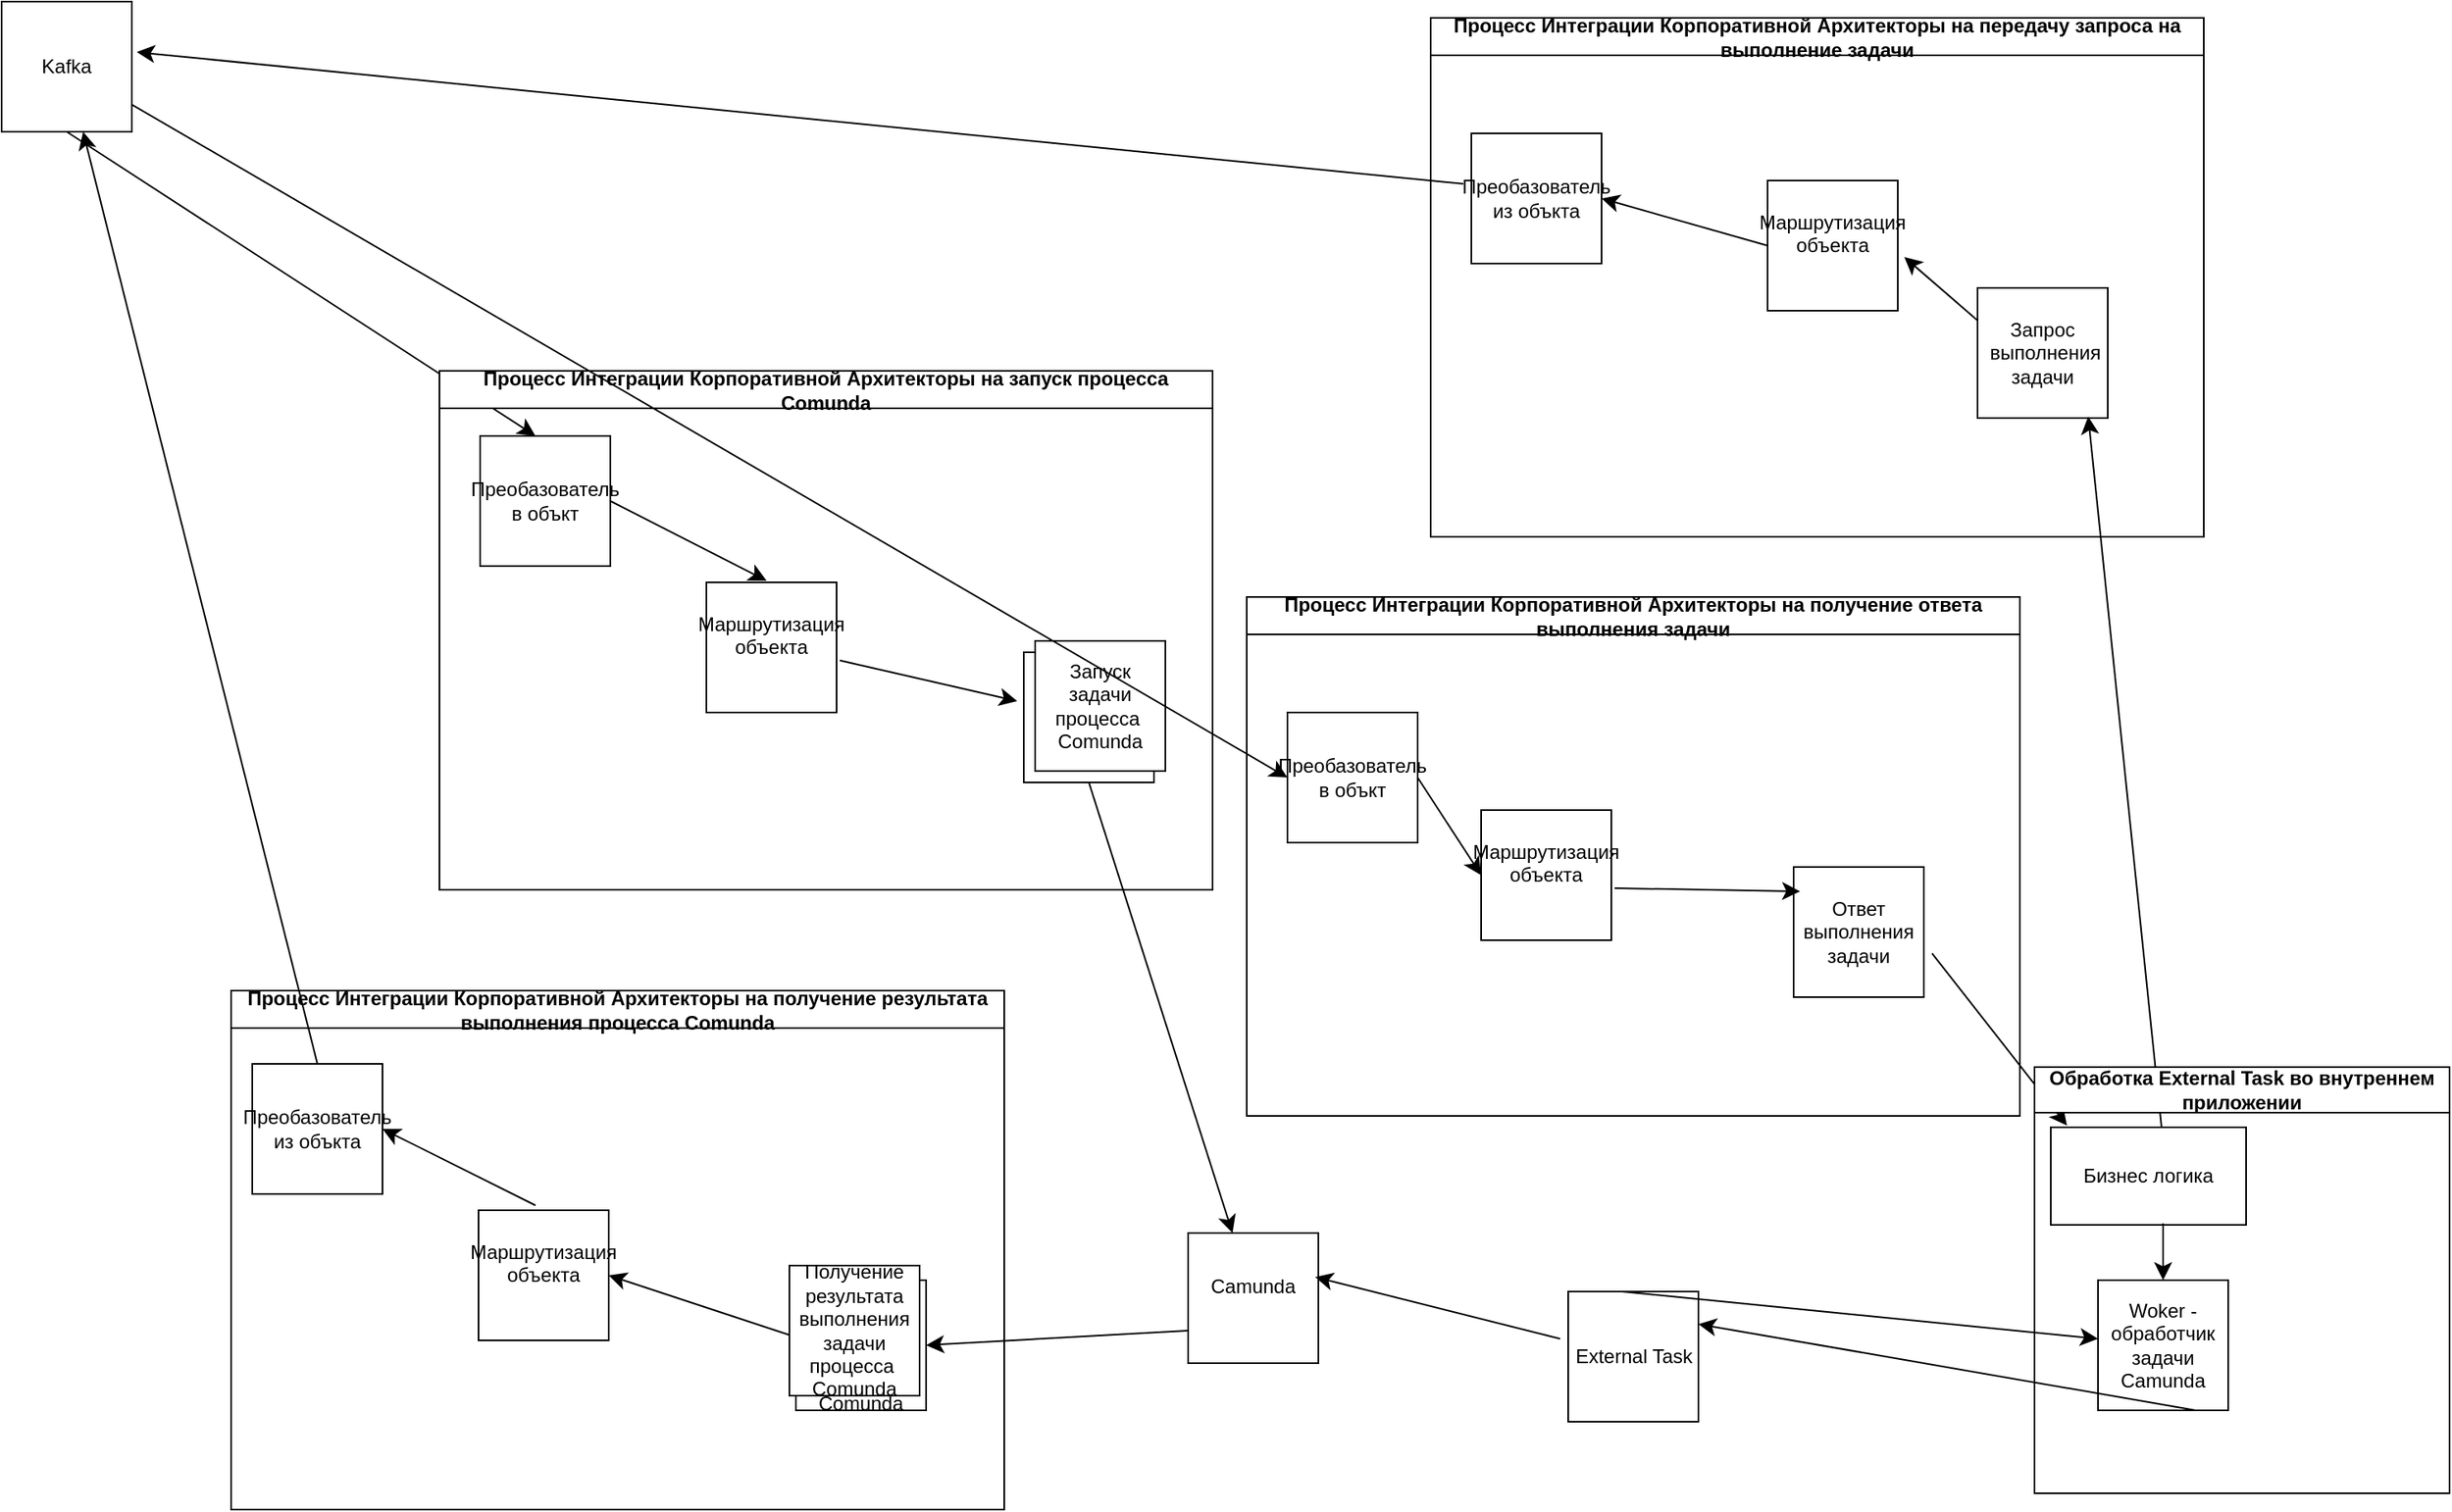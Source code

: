 <mxfile version="24.0.5" type="github">
  <diagram name="Страница — 1" id="jfs0I3XlGHReQJGSgwva">
    <mxGraphModel dx="2172" dy="1270" grid="0" gridSize="10" guides="1" tooltips="1" connect="1" arrows="1" fold="1" page="0" pageScale="1" pageWidth="827" pageHeight="1169" math="0" shadow="0">
      <root>
        <mxCell id="0" />
        <mxCell id="1" parent="0" />
        <mxCell id="MPoNIu0Ecee1fLwCkvbO-1" value="Kafka" style="whiteSpace=wrap;html=1;aspect=fixed;" vertex="1" parent="1">
          <mxGeometry x="-609" y="-240" width="80" height="80" as="geometry" />
        </mxCell>
        <mxCell id="MPoNIu0Ecee1fLwCkvbO-3" value="Преобазователь в объкт" style="whiteSpace=wrap;html=1;aspect=fixed;" vertex="1" parent="1">
          <mxGeometry x="-315" y="27" width="80" height="80" as="geometry" />
        </mxCell>
        <mxCell id="MPoNIu0Ecee1fLwCkvbO-4" value="" style="endArrow=classic;html=1;rounded=0;fontSize=12;startSize=8;endSize=8;curved=1;exitX=0.5;exitY=1;exitDx=0;exitDy=0;entryX=0.425;entryY=0;entryDx=0;entryDy=0;entryPerimeter=0;" edge="1" parent="1" source="MPoNIu0Ecee1fLwCkvbO-1" target="MPoNIu0Ecee1fLwCkvbO-3">
          <mxGeometry width="50" height="50" relative="1" as="geometry">
            <mxPoint x="175" y="225" as="sourcePoint" />
            <mxPoint x="225" y="175" as="targetPoint" />
          </mxGeometry>
        </mxCell>
        <mxCell id="MPoNIu0Ecee1fLwCkvbO-5" value="Маршрутизация объекта&lt;div&gt;&lt;br&gt;&lt;/div&gt;" style="whiteSpace=wrap;html=1;aspect=fixed;" vertex="1" parent="1">
          <mxGeometry x="-176" y="117" width="80" height="80" as="geometry" />
        </mxCell>
        <mxCell id="MPoNIu0Ecee1fLwCkvbO-6" value="" style="endArrow=classic;html=1;rounded=0;fontSize=12;startSize=8;endSize=8;curved=1;exitX=1;exitY=0.5;exitDx=0;exitDy=0;" edge="1" parent="1" source="MPoNIu0Ecee1fLwCkvbO-3">
          <mxGeometry width="50" height="50" relative="1" as="geometry">
            <mxPoint x="175" y="225" as="sourcePoint" />
            <mxPoint x="-139" y="116" as="targetPoint" />
          </mxGeometry>
        </mxCell>
        <mxCell id="MPoNIu0Ecee1fLwCkvbO-9" value="Woker - обработчик задачи Camunda" style="whiteSpace=wrap;html=1;aspect=fixed;" vertex="1" parent="1">
          <mxGeometry x="679" y="546" width="80" height="80" as="geometry" />
        </mxCell>
        <mxCell id="MPoNIu0Ecee1fLwCkvbO-10" value="" style="endArrow=classic;html=1;rounded=0;fontSize=12;startSize=8;endSize=8;curved=1;exitX=1.025;exitY=0.6;exitDx=0;exitDy=0;exitPerimeter=0;entryX=-0.05;entryY=0.375;entryDx=0;entryDy=0;entryPerimeter=0;" edge="1" parent="1" source="MPoNIu0Ecee1fLwCkvbO-5" target="MPoNIu0Ecee1fLwCkvbO-14">
          <mxGeometry width="50" height="50" relative="1" as="geometry">
            <mxPoint x="175" y="225" as="sourcePoint" />
            <mxPoint x="157" y="193" as="targetPoint" />
          </mxGeometry>
        </mxCell>
        <mxCell id="MPoNIu0Ecee1fLwCkvbO-11" value="External Task" style="whiteSpace=wrap;html=1;aspect=fixed;" vertex="1" parent="1">
          <mxGeometry x="353.5" y="553" width="80" height="80" as="geometry" />
        </mxCell>
        <mxCell id="MPoNIu0Ecee1fLwCkvbO-12" value="" style="endArrow=classic;html=1;rounded=0;fontSize=12;startSize=8;endSize=8;curved=1;exitX=0.413;exitY=0;exitDx=0;exitDy=0;exitPerimeter=0;" edge="1" parent="1" source="MPoNIu0Ecee1fLwCkvbO-11" target="MPoNIu0Ecee1fLwCkvbO-9">
          <mxGeometry width="50" height="50" relative="1" as="geometry">
            <mxPoint x="175" y="225" as="sourcePoint" />
            <mxPoint x="225" y="175" as="targetPoint" />
          </mxGeometry>
        </mxCell>
        <mxCell id="MPoNIu0Ecee1fLwCkvbO-13" value="" style="endArrow=classic;html=1;rounded=0;fontSize=12;startSize=8;endSize=8;curved=1;exitX=0.75;exitY=1;exitDx=0;exitDy=0;entryX=1;entryY=0.25;entryDx=0;entryDy=0;" edge="1" parent="1" source="MPoNIu0Ecee1fLwCkvbO-9" target="MPoNIu0Ecee1fLwCkvbO-11">
          <mxGeometry width="50" height="50" relative="1" as="geometry">
            <mxPoint x="175" y="225" as="sourcePoint" />
            <mxPoint x="219" y="344" as="targetPoint" />
          </mxGeometry>
        </mxCell>
        <mxCell id="MPoNIu0Ecee1fLwCkvbO-14" value="Запуск задачи процесса&amp;nbsp; Comunda" style="whiteSpace=wrap;html=1;aspect=fixed;" vertex="1" parent="1">
          <mxGeometry x="19" y="160" width="80" height="80" as="geometry" />
        </mxCell>
        <mxCell id="MPoNIu0Ecee1fLwCkvbO-15" value="" style="endArrow=classic;html=1;rounded=0;fontSize=12;startSize=8;endSize=8;curved=1;exitX=0.5;exitY=1;exitDx=0;exitDy=0;" edge="1" parent="1" source="MPoNIu0Ecee1fLwCkvbO-14" target="MPoNIu0Ecee1fLwCkvbO-16">
          <mxGeometry width="50" height="50" relative="1" as="geometry">
            <mxPoint x="175" y="225" as="sourcePoint" />
            <mxPoint x="102" y="500" as="targetPoint" />
          </mxGeometry>
        </mxCell>
        <mxCell id="MPoNIu0Ecee1fLwCkvbO-16" value="Camunda&lt;div&gt;&lt;br&gt;&lt;/div&gt;" style="whiteSpace=wrap;html=1;aspect=fixed;" vertex="1" parent="1">
          <mxGeometry x="120" y="517" width="80" height="80" as="geometry" />
        </mxCell>
        <mxCell id="MPoNIu0Ecee1fLwCkvbO-17" value="" style="endArrow=classic;html=1;rounded=0;fontSize=12;startSize=8;endSize=8;curved=1;entryX=0.975;entryY=0.338;entryDx=0;entryDy=0;entryPerimeter=0;exitX=-0.062;exitY=0.363;exitDx=0;exitDy=0;exitPerimeter=0;" edge="1" parent="1" source="MPoNIu0Ecee1fLwCkvbO-11" target="MPoNIu0Ecee1fLwCkvbO-16">
          <mxGeometry width="50" height="50" relative="1" as="geometry">
            <mxPoint x="172" y="420" as="sourcePoint" />
            <mxPoint x="225" y="175" as="targetPoint" />
          </mxGeometry>
        </mxCell>
        <mxCell id="MPoNIu0Ecee1fLwCkvbO-18" value="Процесс Интеграции Корпоративной Архитекторы на запуск процесса Comunda" style="swimlane;whiteSpace=wrap;html=1;" vertex="1" parent="1">
          <mxGeometry x="-340" y="-13" width="475" height="319" as="geometry" />
        </mxCell>
        <mxCell id="MPoNIu0Ecee1fLwCkvbO-20" value="Преобазователь из объкта" style="whiteSpace=wrap;html=1;aspect=fixed;" vertex="1" parent="1">
          <mxGeometry x="-455" y="413" width="80" height="80" as="geometry" />
        </mxCell>
        <mxCell id="MPoNIu0Ecee1fLwCkvbO-21" value="Маршрутизация объекта&lt;div&gt;&lt;br&gt;&lt;/div&gt;" style="whiteSpace=wrap;html=1;aspect=fixed;" vertex="1" parent="1">
          <mxGeometry x="-316" y="503" width="80" height="80" as="geometry" />
        </mxCell>
        <mxCell id="MPoNIu0Ecee1fLwCkvbO-22" value="" style="endArrow=classic;html=1;rounded=0;fontSize=12;startSize=8;endSize=8;curved=1;entryX=1;entryY=0.5;entryDx=0;entryDy=0;" edge="1" parent="1" target="MPoNIu0Ecee1fLwCkvbO-20">
          <mxGeometry width="50" height="50" relative="1" as="geometry">
            <mxPoint x="-281" y="500" as="sourcePoint" />
            <mxPoint x="-351" y="428" as="targetPoint" />
          </mxGeometry>
        </mxCell>
        <mxCell id="MPoNIu0Ecee1fLwCkvbO-23" value="" style="endArrow=classic;html=1;rounded=0;fontSize=12;startSize=8;endSize=8;curved=1;entryX=1;entryY=0.5;entryDx=0;entryDy=0;" edge="1" parent="1" target="MPoNIu0Ecee1fLwCkvbO-21">
          <mxGeometry width="50" height="50" relative="1" as="geometry">
            <mxPoint x="-124" y="580" as="sourcePoint" />
            <mxPoint x="-213" y="532" as="targetPoint" />
          </mxGeometry>
        </mxCell>
        <mxCell id="MPoNIu0Ecee1fLwCkvbO-24" value="Получение результата выполнения задачи процесса&amp;nbsp; Comunda" style="whiteSpace=wrap;html=1;aspect=fixed;" vertex="1" parent="1">
          <mxGeometry x="-121" y="546" width="80" height="80" as="geometry" />
        </mxCell>
        <mxCell id="MPoNIu0Ecee1fLwCkvbO-25" value="Процесс Интеграции Корпоративной Архитекторы на получение результата выполнения процесса Comunda" style="swimlane;whiteSpace=wrap;html=1;" vertex="1" parent="1">
          <mxGeometry x="-468" y="368" width="475" height="319" as="geometry" />
        </mxCell>
        <mxCell id="MPoNIu0Ecee1fLwCkvbO-26" value="" style="endArrow=classic;html=1;rounded=0;fontSize=12;startSize=8;endSize=8;curved=1;entryX=1;entryY=0.5;entryDx=0;entryDy=0;exitX=0;exitY=0.75;exitDx=0;exitDy=0;" edge="1" parent="1" source="MPoNIu0Ecee1fLwCkvbO-16" target="MPoNIu0Ecee1fLwCkvbO-24">
          <mxGeometry width="50" height="50" relative="1" as="geometry">
            <mxPoint x="110" y="564" as="sourcePoint" />
            <mxPoint x="-26" y="474" as="targetPoint" />
          </mxGeometry>
        </mxCell>
        <mxCell id="MPoNIu0Ecee1fLwCkvbO-27" value="" style="endArrow=classic;html=1;rounded=0;fontSize=12;startSize=8;endSize=8;curved=1;exitX=0.5;exitY=0;exitDx=0;exitDy=0;" edge="1" parent="1" source="MPoNIu0Ecee1fLwCkvbO-20" target="MPoNIu0Ecee1fLwCkvbO-1">
          <mxGeometry width="50" height="50" relative="1" as="geometry">
            <mxPoint x="-76" y="324" as="sourcePoint" />
            <mxPoint x="-26" y="274" as="targetPoint" />
          </mxGeometry>
        </mxCell>
        <mxCell id="MPoNIu0Ecee1fLwCkvbO-28" value="Запуск задачи процесса&amp;nbsp; Comunda" style="whiteSpace=wrap;html=1;aspect=fixed;" vertex="1" parent="1">
          <mxGeometry x="26" y="153" width="80" height="80" as="geometry" />
        </mxCell>
        <mxCell id="MPoNIu0Ecee1fLwCkvbO-29" value="Получение результата выполнения задачи процесса&amp;nbsp; Comunda" style="whiteSpace=wrap;html=1;aspect=fixed;" vertex="1" parent="1">
          <mxGeometry x="-125" y="537" width="80" height="80" as="geometry" />
        </mxCell>
        <mxCell id="MPoNIu0Ecee1fLwCkvbO-35" value="Процесс Интеграции Корпоративной Архитекторы на получение ответа выполнения задачи" style="swimlane;whiteSpace=wrap;html=1;" vertex="1" parent="1">
          <mxGeometry x="156" y="126" width="475" height="319" as="geometry" />
        </mxCell>
        <mxCell id="MPoNIu0Ecee1fLwCkvbO-30" value="Преобазователь в объкт" style="whiteSpace=wrap;html=1;aspect=fixed;" vertex="1" parent="MPoNIu0Ecee1fLwCkvbO-35">
          <mxGeometry x="25" y="71" width="80" height="80" as="geometry" />
        </mxCell>
        <mxCell id="MPoNIu0Ecee1fLwCkvbO-31" value="Маршрутизация объекта&lt;div&gt;&lt;br&gt;&lt;/div&gt;" style="whiteSpace=wrap;html=1;aspect=fixed;" vertex="1" parent="MPoNIu0Ecee1fLwCkvbO-35">
          <mxGeometry x="144" y="131" width="80" height="80" as="geometry" />
        </mxCell>
        <mxCell id="MPoNIu0Ecee1fLwCkvbO-36" value="Ответ выполнения задачи" style="whiteSpace=wrap;html=1;aspect=fixed;" vertex="1" parent="MPoNIu0Ecee1fLwCkvbO-35">
          <mxGeometry x="336" y="166" width="80" height="80" as="geometry" />
        </mxCell>
        <mxCell id="MPoNIu0Ecee1fLwCkvbO-33" value="" style="endArrow=classic;html=1;rounded=0;fontSize=12;startSize=8;endSize=8;curved=1;exitX=1.025;exitY=0.6;exitDx=0;exitDy=0;exitPerimeter=0;entryX=-0.05;entryY=0.375;entryDx=0;entryDy=0;entryPerimeter=0;" edge="1" parent="MPoNIu0Ecee1fLwCkvbO-35" source="MPoNIu0Ecee1fLwCkvbO-31">
          <mxGeometry width="50" height="50" relative="1" as="geometry">
            <mxPoint x="506" y="-27" as="sourcePoint" />
            <mxPoint x="340" y="181" as="targetPoint" />
          </mxGeometry>
        </mxCell>
        <mxCell id="MPoNIu0Ecee1fLwCkvbO-32" value="" style="endArrow=classic;html=1;rounded=0;fontSize=12;startSize=8;endSize=8;curved=1;exitX=1;exitY=0.5;exitDx=0;exitDy=0;entryX=0;entryY=0.5;entryDx=0;entryDy=0;" edge="1" parent="MPoNIu0Ecee1fLwCkvbO-35" source="MPoNIu0Ecee1fLwCkvbO-30" target="MPoNIu0Ecee1fLwCkvbO-31">
          <mxGeometry width="50" height="50" relative="1" as="geometry">
            <mxPoint x="506" y="-27" as="sourcePoint" />
            <mxPoint x="192" y="-136" as="targetPoint" />
          </mxGeometry>
        </mxCell>
        <mxCell id="MPoNIu0Ecee1fLwCkvbO-39" value="" style="endArrow=classic;html=1;rounded=0;fontSize=12;startSize=8;endSize=8;curved=1;exitX=1.063;exitY=0.663;exitDx=0;exitDy=0;exitPerimeter=0;entryX=0.083;entryY=-0.017;entryDx=0;entryDy=0;entryPerimeter=0;" edge="1" parent="1" source="MPoNIu0Ecee1fLwCkvbO-36" target="MPoNIu0Ecee1fLwCkvbO-44">
          <mxGeometry width="50" height="50" relative="1" as="geometry">
            <mxPoint x="525" y="116" as="sourcePoint" />
            <mxPoint x="651" y="71" as="targetPoint" />
          </mxGeometry>
        </mxCell>
        <mxCell id="MPoNIu0Ecee1fLwCkvbO-40" value="" style="endArrow=classic;html=1;rounded=0;fontSize=12;startSize=8;endSize=8;curved=1;entryX=0;entryY=0.5;entryDx=0;entryDy=0;" edge="1" parent="1" source="MPoNIu0Ecee1fLwCkvbO-1" target="MPoNIu0Ecee1fLwCkvbO-30">
          <mxGeometry width="50" height="50" relative="1" as="geometry">
            <mxPoint x="-237" y="-123" as="sourcePoint" />
            <mxPoint x="101" y="273" as="targetPoint" />
          </mxGeometry>
        </mxCell>
        <mxCell id="MPoNIu0Ecee1fLwCkvbO-44" value="Бизнес логика" style="whiteSpace=wrap;html=1;" vertex="1" parent="1">
          <mxGeometry x="650" y="452" width="120" height="60" as="geometry" />
        </mxCell>
        <mxCell id="MPoNIu0Ecee1fLwCkvbO-45" value="" style="endArrow=classic;html=1;rounded=0;fontSize=12;startSize=8;endSize=8;curved=1;exitX=0.575;exitY=0.983;exitDx=0;exitDy=0;exitPerimeter=0;entryX=0.5;entryY=0;entryDx=0;entryDy=0;" edge="1" parent="1" source="MPoNIu0Ecee1fLwCkvbO-44" target="MPoNIu0Ecee1fLwCkvbO-9">
          <mxGeometry width="50" height="50" relative="1" as="geometry">
            <mxPoint x="707" y="93" as="sourcePoint" />
            <mxPoint x="656" y="158" as="targetPoint" />
          </mxGeometry>
        </mxCell>
        <mxCell id="MPoNIu0Ecee1fLwCkvbO-46" value="Процесс Интеграции Корпоративной Архитекторы на передачу запроса на выполнение задачи" style="swimlane;whiteSpace=wrap;html=1;" vertex="1" parent="1">
          <mxGeometry x="269" y="-230" width="475" height="319" as="geometry" />
        </mxCell>
        <mxCell id="MPoNIu0Ecee1fLwCkvbO-47" value="Преобазователь из объкта" style="whiteSpace=wrap;html=1;aspect=fixed;" vertex="1" parent="MPoNIu0Ecee1fLwCkvbO-46">
          <mxGeometry x="25" y="71" width="80" height="80" as="geometry" />
        </mxCell>
        <mxCell id="MPoNIu0Ecee1fLwCkvbO-48" value="Маршрутизация объекта&lt;div&gt;&lt;br&gt;&lt;/div&gt;" style="whiteSpace=wrap;html=1;aspect=fixed;" vertex="1" parent="MPoNIu0Ecee1fLwCkvbO-46">
          <mxGeometry x="207" y="100" width="80" height="80" as="geometry" />
        </mxCell>
        <mxCell id="MPoNIu0Ecee1fLwCkvbO-49" value="Запрос&lt;div&gt;&amp;nbsp;выполнения задачи&lt;/div&gt;" style="whiteSpace=wrap;html=1;aspect=fixed;" vertex="1" parent="MPoNIu0Ecee1fLwCkvbO-46">
          <mxGeometry x="336" y="166" width="80" height="80" as="geometry" />
        </mxCell>
        <mxCell id="MPoNIu0Ecee1fLwCkvbO-50" value="" style="endArrow=classic;html=1;rounded=0;fontSize=12;startSize=8;endSize=8;curved=1;exitX=0;exitY=0.25;exitDx=0;exitDy=0;entryX=1.05;entryY=0.588;entryDx=0;entryDy=0;entryPerimeter=0;" edge="1" parent="MPoNIu0Ecee1fLwCkvbO-46" source="MPoNIu0Ecee1fLwCkvbO-49" target="MPoNIu0Ecee1fLwCkvbO-48">
          <mxGeometry width="50" height="50" relative="1" as="geometry">
            <mxPoint x="306" y="174" as="sourcePoint" />
            <mxPoint x="278" y="232" as="targetPoint" />
          </mxGeometry>
        </mxCell>
        <mxCell id="MPoNIu0Ecee1fLwCkvbO-51" value="" style="endArrow=classic;html=1;rounded=0;fontSize=12;startSize=8;endSize=8;curved=1;entryX=1;entryY=0.5;entryDx=0;entryDy=0;exitX=0;exitY=0.5;exitDx=0;exitDy=0;" edge="1" parent="MPoNIu0Ecee1fLwCkvbO-46" source="MPoNIu0Ecee1fLwCkvbO-48" target="MPoNIu0Ecee1fLwCkvbO-47">
          <mxGeometry width="50" height="50" relative="1" as="geometry">
            <mxPoint x="142" y="180" as="sourcePoint" />
            <mxPoint x="192" y="-136" as="targetPoint" />
          </mxGeometry>
        </mxCell>
        <mxCell id="MPoNIu0Ecee1fLwCkvbO-52" value="" style="endArrow=classic;html=1;rounded=0;fontSize=12;startSize=8;endSize=8;curved=1;entryX=1.038;entryY=0.388;entryDx=0;entryDy=0;entryPerimeter=0;exitX=-0.062;exitY=0.388;exitDx=0;exitDy=0;exitPerimeter=0;" edge="1" parent="1" source="MPoNIu0Ecee1fLwCkvbO-47" target="MPoNIu0Ecee1fLwCkvbO-1">
          <mxGeometry width="50" height="50" relative="1" as="geometry">
            <mxPoint x="52" y="223" as="sourcePoint" />
            <mxPoint x="102" y="173" as="targetPoint" />
          </mxGeometry>
        </mxCell>
        <mxCell id="MPoNIu0Ecee1fLwCkvbO-53" value="" style="endArrow=classic;html=1;rounded=0;fontSize=12;startSize=8;endSize=8;curved=1;exitX=0.567;exitY=0;exitDx=0;exitDy=0;exitPerimeter=0;entryX=0.85;entryY=0.988;entryDx=0;entryDy=0;entryPerimeter=0;" edge="1" parent="1" source="MPoNIu0Ecee1fLwCkvbO-44" target="MPoNIu0Ecee1fLwCkvbO-49">
          <mxGeometry width="50" height="50" relative="1" as="geometry">
            <mxPoint x="52" y="223" as="sourcePoint" />
            <mxPoint x="102" y="173" as="targetPoint" />
          </mxGeometry>
        </mxCell>
        <mxCell id="MPoNIu0Ecee1fLwCkvbO-57" value="Обработка External Task во внутреннем приложении" style="swimlane;whiteSpace=wrap;html=1;startSize=28;" vertex="1" parent="1">
          <mxGeometry x="640" y="415" width="255" height="262" as="geometry" />
        </mxCell>
      </root>
    </mxGraphModel>
  </diagram>
</mxfile>
